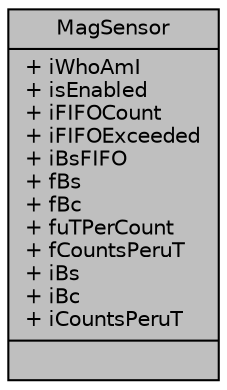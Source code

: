digraph "MagSensor"
{
  edge [fontname="Helvetica",fontsize="10",labelfontname="Helvetica",labelfontsize="10"];
  node [fontname="Helvetica",fontsize="10",shape=record];
  Node1 [label="{MagSensor\n|+ iWhoAmI\l+ isEnabled\l+ iFIFOCount\l+ iFIFOExceeded\l+ iBsFIFO\l+ fBs\l+ fBc\l+ fuTPerCount\l+ fCountsPeruT\l+ iBs\l+ iBc\l+ iCountsPeruT\l|}",height=0.2,width=0.4,color="black", fillcolor="grey75", style="filled", fontcolor="black"];
}
